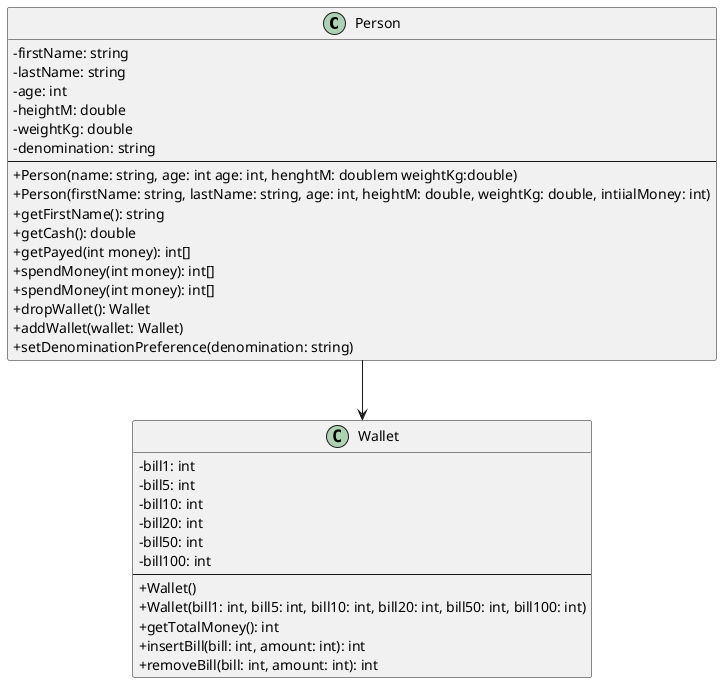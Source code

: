 @startuml Person-Wallet Connection Diagram
skinparam classAttributeIconSize 0

class Person {
    - firstName: string
    - lastName: string
    - age: int
    - heightM: double
    - weightKg: double
    - denomination: string
    --
    + Person(name: string, age: int age: int, henghtM: doublem weightKg:double)
    + Person(firstName: string, lastName: string, age: int, heightM: double, weightKg: double, intiialMoney: int)
    + getFirstName(): string
    + getCash(): double
    + getPayed(int money): int[]
    + spendMoney(int money): int[]
    + spendMoney(int money): int[]
    + dropWallet(): Wallet
    + addWallet(wallet: Wallet)
    + setDenominationPreference(denomination: string)
}

class Wallet {
    - bill1: int
    - bill5: int
    - bill10: int
    - bill20: int
    - bill50: int
    - bill100: int
    --
    + Wallet()
    + Wallet(bill1: int, bill5: int, bill10: int, bill20: int, bill50: int, bill100: int)
    + getTotalMoney(): int
    + insertBill(bill: int, amount: int): int
    + removeBill(bill: int, amount: int): int
}

Person --> Wallet

@enduml
